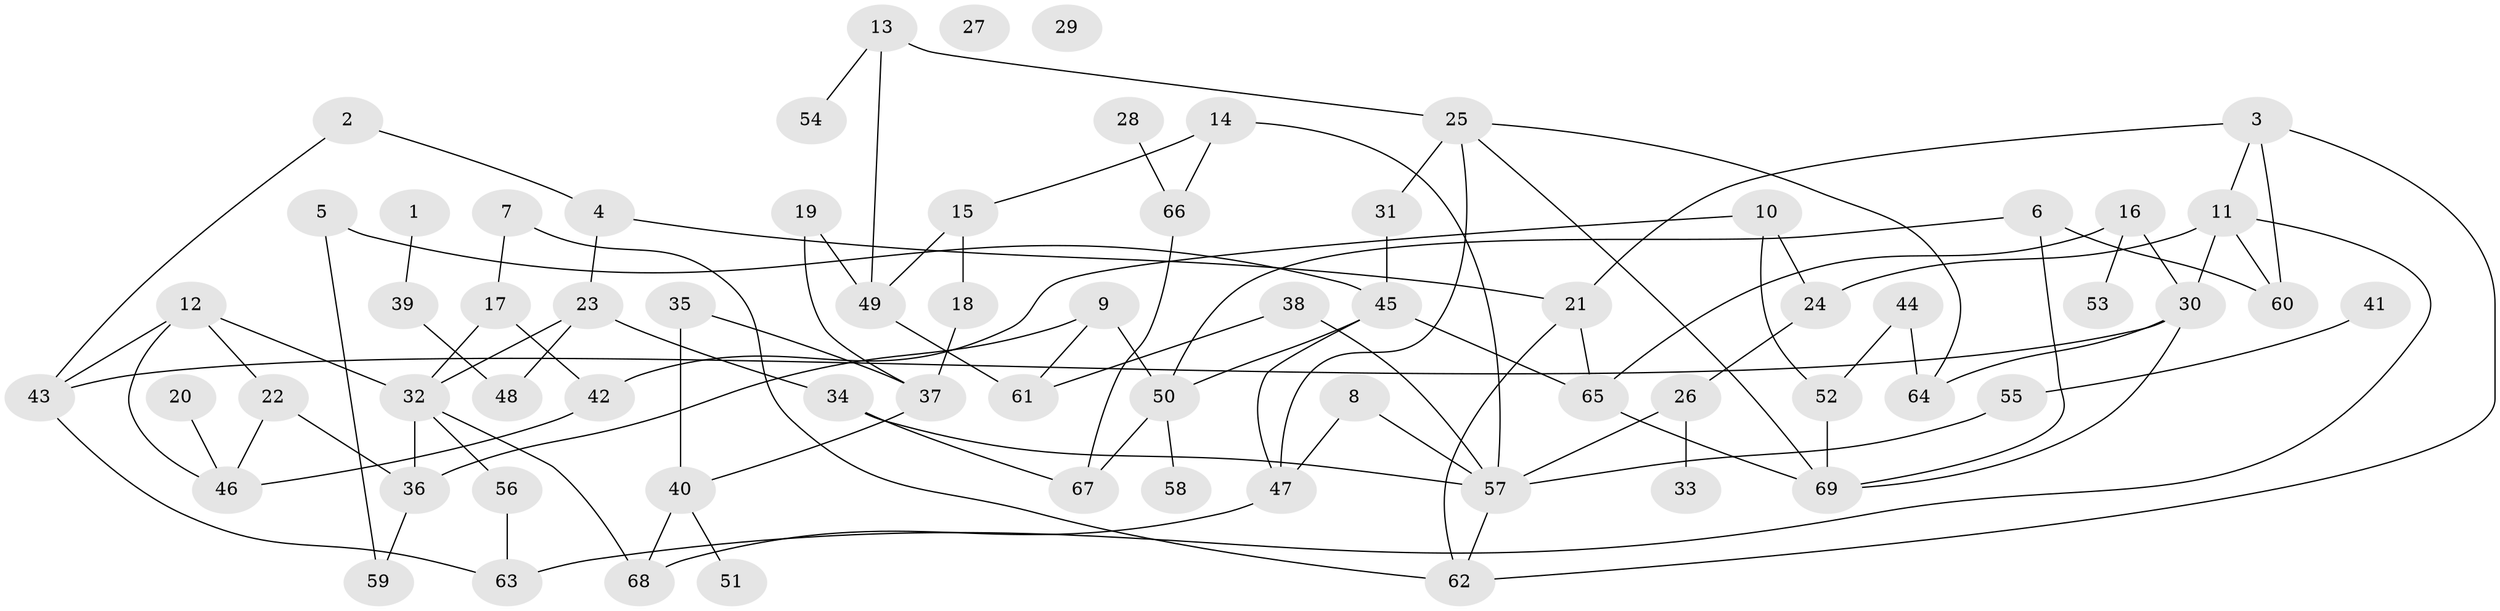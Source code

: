 // Generated by graph-tools (version 1.1) at 2025/40/03/09/25 04:40:46]
// undirected, 69 vertices, 100 edges
graph export_dot {
graph [start="1"]
  node [color=gray90,style=filled];
  1;
  2;
  3;
  4;
  5;
  6;
  7;
  8;
  9;
  10;
  11;
  12;
  13;
  14;
  15;
  16;
  17;
  18;
  19;
  20;
  21;
  22;
  23;
  24;
  25;
  26;
  27;
  28;
  29;
  30;
  31;
  32;
  33;
  34;
  35;
  36;
  37;
  38;
  39;
  40;
  41;
  42;
  43;
  44;
  45;
  46;
  47;
  48;
  49;
  50;
  51;
  52;
  53;
  54;
  55;
  56;
  57;
  58;
  59;
  60;
  61;
  62;
  63;
  64;
  65;
  66;
  67;
  68;
  69;
  1 -- 39;
  2 -- 4;
  2 -- 43;
  3 -- 11;
  3 -- 21;
  3 -- 60;
  3 -- 62;
  4 -- 21;
  4 -- 23;
  5 -- 45;
  5 -- 59;
  6 -- 50;
  6 -- 60;
  6 -- 69;
  7 -- 17;
  7 -- 62;
  8 -- 47;
  8 -- 57;
  9 -- 36;
  9 -- 50;
  9 -- 61;
  10 -- 24;
  10 -- 42;
  10 -- 52;
  11 -- 24;
  11 -- 30;
  11 -- 60;
  11 -- 63;
  12 -- 22;
  12 -- 32;
  12 -- 43;
  12 -- 46;
  13 -- 25;
  13 -- 49;
  13 -- 54;
  14 -- 15;
  14 -- 57;
  14 -- 66;
  15 -- 18;
  15 -- 49;
  16 -- 30;
  16 -- 53;
  16 -- 65;
  17 -- 32;
  17 -- 42;
  18 -- 37;
  19 -- 37;
  19 -- 49;
  20 -- 46;
  21 -- 62;
  21 -- 65;
  22 -- 36;
  22 -- 46;
  23 -- 32;
  23 -- 34;
  23 -- 48;
  24 -- 26;
  25 -- 31;
  25 -- 47;
  25 -- 64;
  25 -- 69;
  26 -- 33;
  26 -- 57;
  28 -- 66;
  30 -- 43;
  30 -- 64;
  30 -- 69;
  31 -- 45;
  32 -- 36;
  32 -- 56;
  32 -- 68;
  34 -- 57;
  34 -- 67;
  35 -- 37;
  35 -- 40;
  36 -- 59;
  37 -- 40;
  38 -- 57;
  38 -- 61;
  39 -- 48;
  40 -- 51;
  40 -- 68;
  41 -- 55;
  42 -- 46;
  43 -- 63;
  44 -- 52;
  44 -- 64;
  45 -- 47;
  45 -- 50;
  45 -- 65;
  47 -- 68;
  49 -- 61;
  50 -- 58;
  50 -- 67;
  52 -- 69;
  55 -- 57;
  56 -- 63;
  57 -- 62;
  65 -- 69;
  66 -- 67;
}
